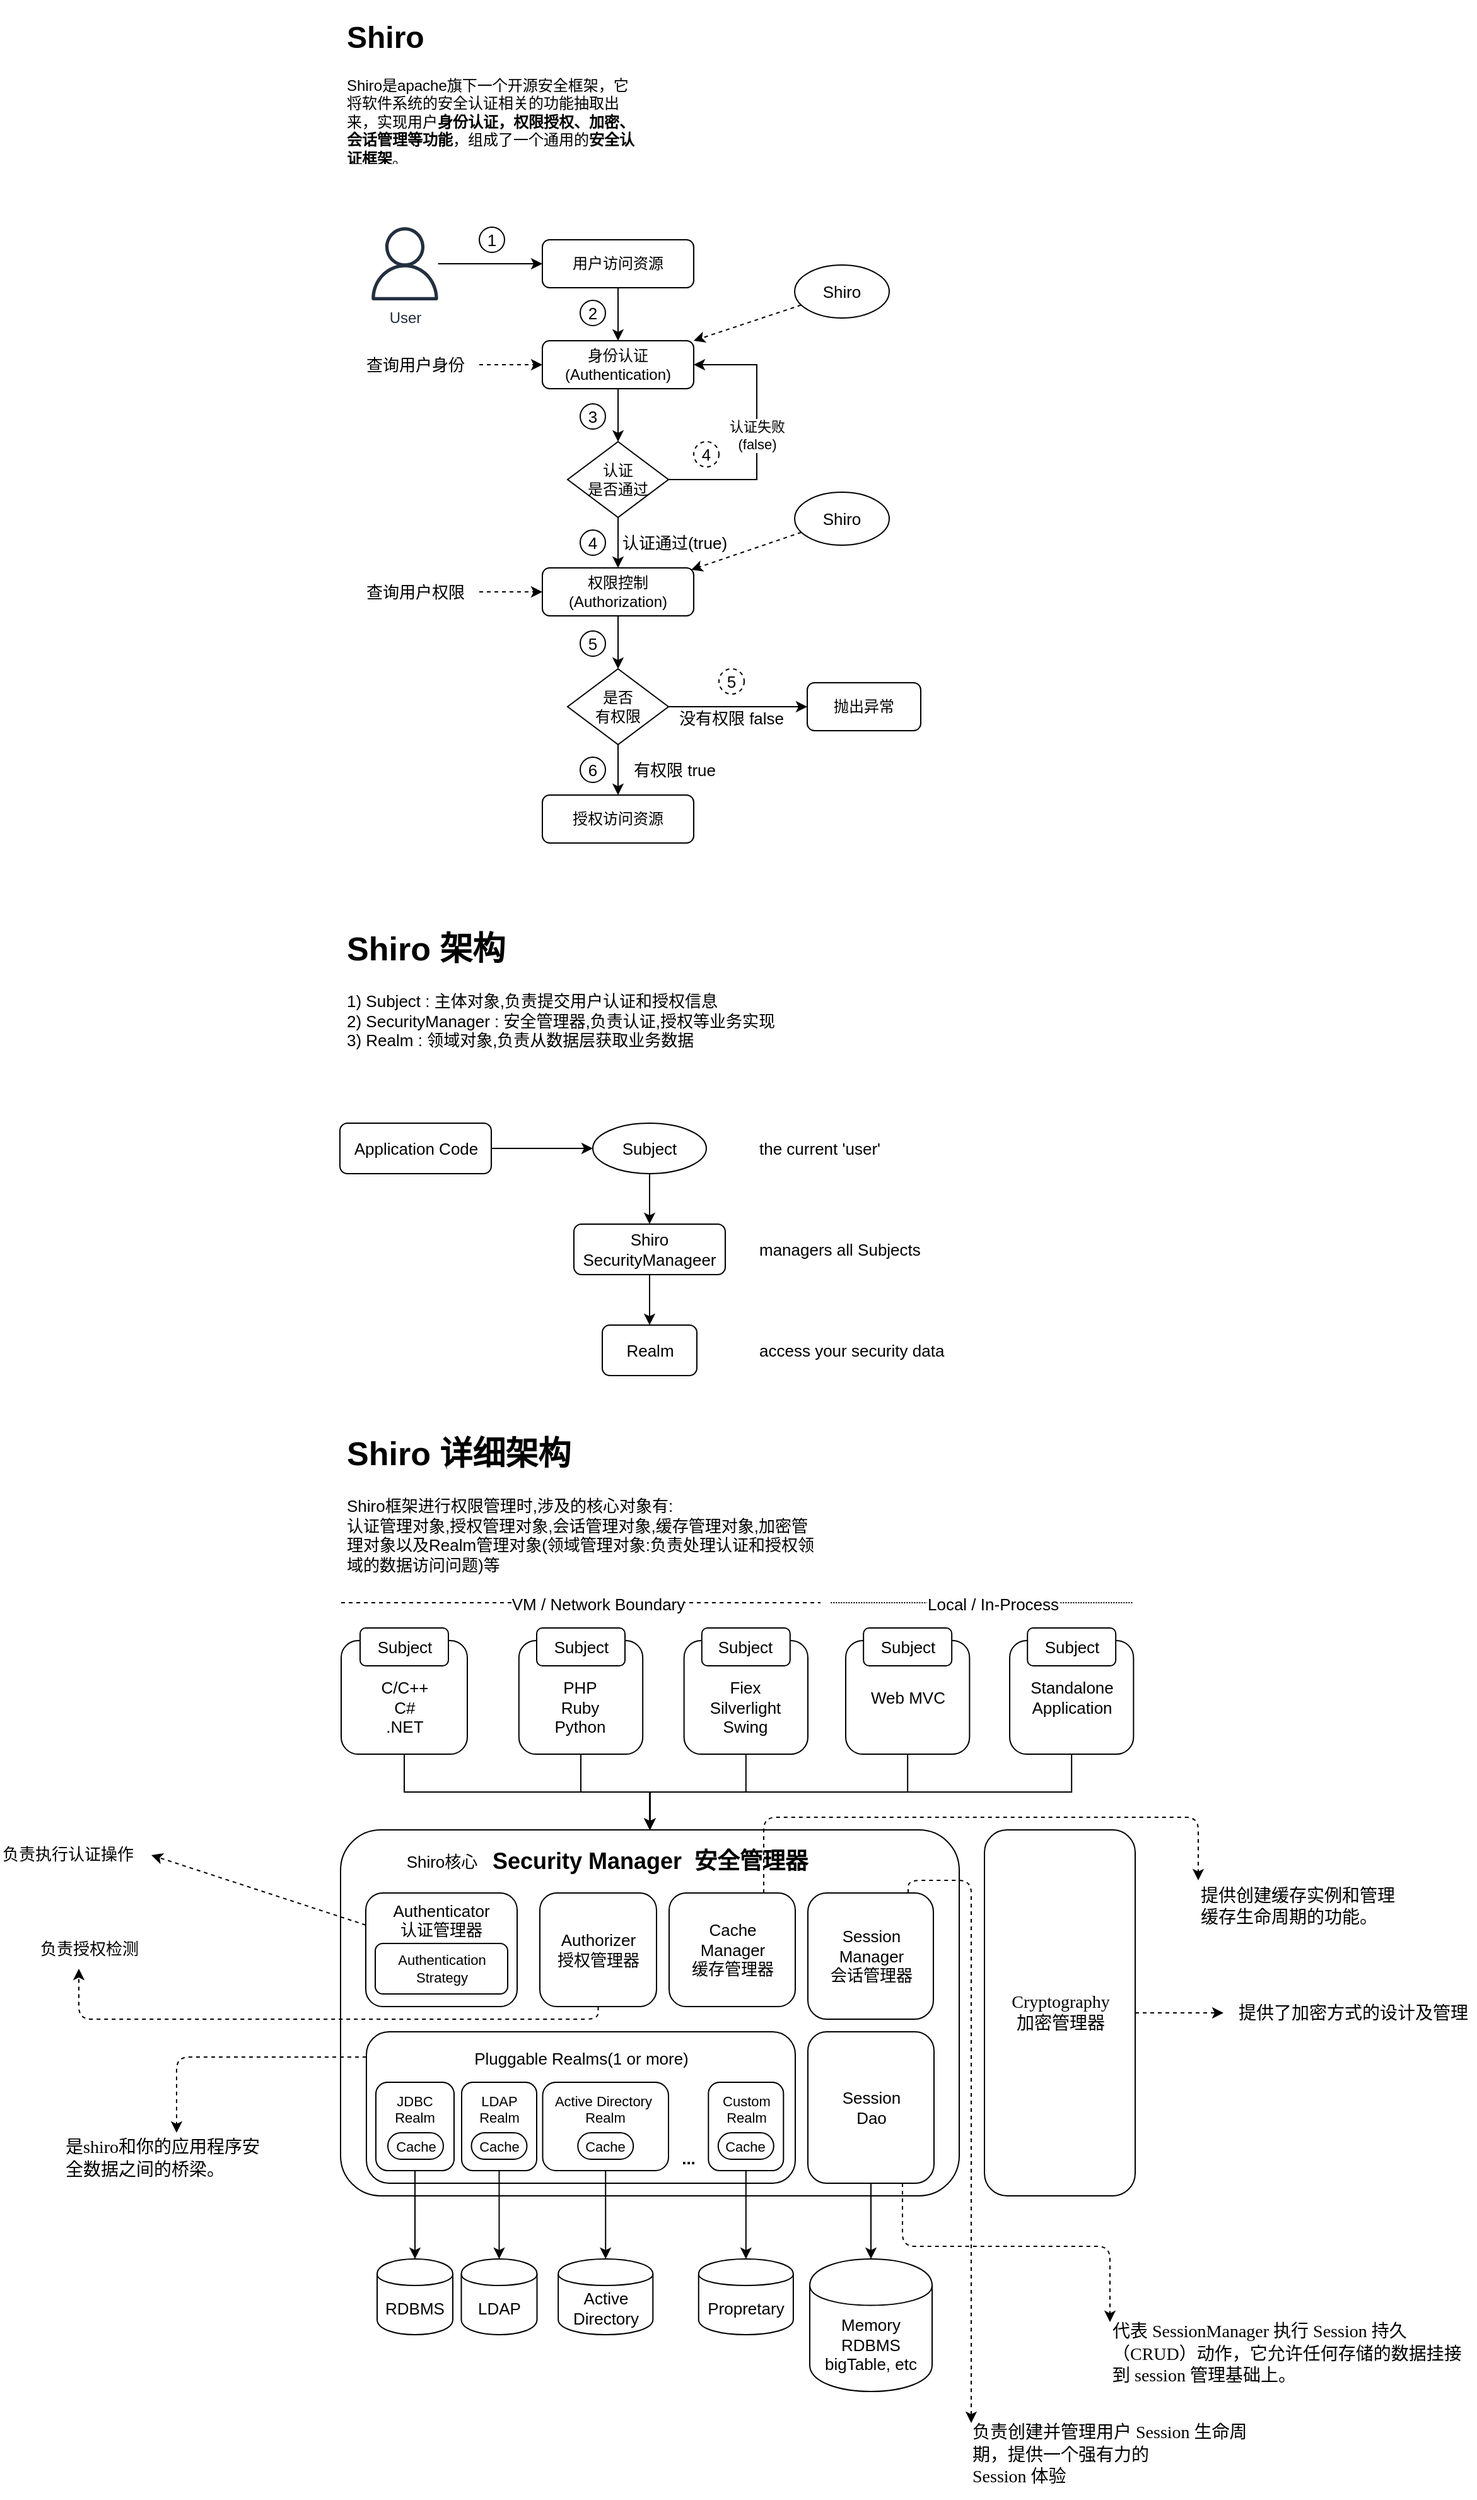 <mxfile version="12.4.2" type="github" pages="2"><diagram id="R-gvXhIzzxmiMCIEwjTG" name="第 1 页"><mxGraphModel dx="749" dy="821" grid="1" gridSize="10" guides="1" tooltips="1" connect="1" arrows="0" fold="1" page="1" pageScale="1" pageWidth="1200" pageHeight="1920" math="0" shadow="0"><root><mxCell id="0"/><mxCell id="1" parent="0"/><mxCell id="Go3L0uaKcVRhZt-Baprf-2" value="&lt;h1&gt;Shiro&lt;/h1&gt;&lt;p class=&quot;MsoNormal&quot;&gt;&lt;span lang=&quot;EN-US&quot;&gt;Shiro&lt;/span&gt;是&lt;span lang=&quot;EN-US&quot;&gt;apache&lt;/span&gt;旗下一个开源安全框架，它将软件系统的安全认证相关的功能抽取出来，实现用户&lt;b&gt;身份认证，权限授权、加密、会话管理等功能&lt;/b&gt;，组成了一个通用的&lt;b&gt;安全认证框架&lt;/b&gt;。&lt;span lang=&quot;EN-US&quot;&gt;&lt;/span&gt;&lt;/p&gt;" style="text;html=1;strokeColor=none;fillColor=none;spacing=5;spacingTop=-20;whiteSpace=wrap;overflow=hidden;rounded=0;" vertex="1" parent="1"><mxGeometry x="480" y="280" width="240" height="120" as="geometry"/></mxCell><mxCell id="Go3L0uaKcVRhZt-Baprf-4" style="edgeStyle=orthogonalEdgeStyle;rounded=0;orthogonalLoop=1;jettySize=auto;html=1;" edge="1" parent="1" source="Go3L0uaKcVRhZt-Baprf-3"><mxGeometry relative="1" as="geometry"><mxPoint x="640" y="479" as="targetPoint"/></mxGeometry></mxCell><mxCell id="Go3L0uaKcVRhZt-Baprf-3" value="User" style="outlineConnect=0;fontColor=#232F3E;gradientColor=none;fillColor=#232F3E;strokeColor=none;dashed=0;verticalLabelPosition=bottom;verticalAlign=top;align=center;html=1;fontSize=12;fontStyle=0;aspect=fixed;pointerEvents=1;shape=mxgraph.aws4.user;" vertex="1" parent="1"><mxGeometry x="502" y="450" width="58" height="58" as="geometry"/></mxCell><mxCell id="Go3L0uaKcVRhZt-Baprf-7" value="" style="edgeStyle=orthogonalEdgeStyle;rounded=0;orthogonalLoop=1;jettySize=auto;html=1;" edge="1" parent="1" source="Go3L0uaKcVRhZt-Baprf-5" target="Go3L0uaKcVRhZt-Baprf-6"><mxGeometry relative="1" as="geometry"/></mxCell><mxCell id="Go3L0uaKcVRhZt-Baprf-5" value="用户访问资源" style="rounded=1;whiteSpace=wrap;html=1;" vertex="1" parent="1"><mxGeometry x="640" y="460" width="120" height="38" as="geometry"/></mxCell><mxCell id="Go3L0uaKcVRhZt-Baprf-9" value="" style="edgeStyle=orthogonalEdgeStyle;rounded=0;orthogonalLoop=1;jettySize=auto;html=1;" edge="1" parent="1" source="Go3L0uaKcVRhZt-Baprf-6"><mxGeometry relative="1" as="geometry"><mxPoint x="700" y="620" as="targetPoint"/></mxGeometry></mxCell><mxCell id="Go3L0uaKcVRhZt-Baprf-6" value="身份认证&lt;br&gt;(Authentication)" style="rounded=1;whiteSpace=wrap;html=1;" vertex="1" parent="1"><mxGeometry x="640" y="540" width="120" height="38" as="geometry"/></mxCell><mxCell id="Go3L0uaKcVRhZt-Baprf-11" value="认证失败&lt;br&gt;(false)" style="edgeStyle=orthogonalEdgeStyle;rounded=0;orthogonalLoop=1;jettySize=auto;html=1;entryX=1;entryY=0.5;entryDx=0;entryDy=0;exitX=1;exitY=0.5;exitDx=0;exitDy=0;" edge="1" parent="1" source="Go3L0uaKcVRhZt-Baprf-10" target="Go3L0uaKcVRhZt-Baprf-6"><mxGeometry relative="1" as="geometry"><Array as="points"><mxPoint x="810" y="650"/><mxPoint x="810" y="559"/></Array></mxGeometry></mxCell><mxCell id="Go3L0uaKcVRhZt-Baprf-13" value="" style="edgeStyle=orthogonalEdgeStyle;rounded=0;orthogonalLoop=1;jettySize=auto;html=1;entryX=0.5;entryY=0;entryDx=0;entryDy=0;" edge="1" parent="1" source="Go3L0uaKcVRhZt-Baprf-10" target="Go3L0uaKcVRhZt-Baprf-14"><mxGeometry relative="1" as="geometry"><mxPoint x="700" y="760" as="targetPoint"/></mxGeometry></mxCell><mxCell id="Go3L0uaKcVRhZt-Baprf-10" value="认证&lt;br&gt;是否通过" style="rhombus;whiteSpace=wrap;html=1;" vertex="1" parent="1"><mxGeometry x="660" y="620" width="80" height="60" as="geometry"/></mxCell><mxCell id="Go3L0uaKcVRhZt-Baprf-17" style="edgeStyle=orthogonalEdgeStyle;rounded=0;orthogonalLoop=1;jettySize=auto;html=1;entryX=0.5;entryY=0;entryDx=0;entryDy=0;" edge="1" parent="1" source="Go3L0uaKcVRhZt-Baprf-14" target="Go3L0uaKcVRhZt-Baprf-16"><mxGeometry relative="1" as="geometry"/></mxCell><mxCell id="Go3L0uaKcVRhZt-Baprf-14" value="权限控制&lt;br&gt;(Authorization)" style="rounded=1;whiteSpace=wrap;html=1;" vertex="1" parent="1"><mxGeometry x="640" y="720" width="120" height="38" as="geometry"/></mxCell><mxCell id="Go3L0uaKcVRhZt-Baprf-19" value="" style="edgeStyle=orthogonalEdgeStyle;rounded=0;orthogonalLoop=1;jettySize=auto;html=1;entryX=0;entryY=0.5;entryDx=0;entryDy=0;" edge="1" parent="1" source="Go3L0uaKcVRhZt-Baprf-16" target="Go3L0uaKcVRhZt-Baprf-20"><mxGeometry relative="1" as="geometry"><mxPoint x="790" y="830" as="targetPoint"/></mxGeometry></mxCell><mxCell id="Go3L0uaKcVRhZt-Baprf-22" style="edgeStyle=orthogonalEdgeStyle;rounded=0;orthogonalLoop=1;jettySize=auto;html=1;" edge="1" parent="1" source="Go3L0uaKcVRhZt-Baprf-16" target="Go3L0uaKcVRhZt-Baprf-21"><mxGeometry relative="1" as="geometry"/></mxCell><mxCell id="Go3L0uaKcVRhZt-Baprf-16" value="是否&lt;br&gt;有权限" style="rhombus;whiteSpace=wrap;html=1;" vertex="1" parent="1"><mxGeometry x="660" y="800" width="80" height="60" as="geometry"/></mxCell><mxCell id="Go3L0uaKcVRhZt-Baprf-20" value="抛出异常" style="rounded=1;whiteSpace=wrap;html=1;" vertex="1" parent="1"><mxGeometry x="850" y="811" width="90" height="38" as="geometry"/></mxCell><mxCell id="Go3L0uaKcVRhZt-Baprf-21" value="授权访问资源" style="rounded=1;whiteSpace=wrap;html=1;" vertex="1" parent="1"><mxGeometry x="640" y="900" width="120" height="38" as="geometry"/></mxCell><mxCell id="Go3L0uaKcVRhZt-Baprf-24" value="&lt;font style=&quot;font-size: 13px;&quot;&gt;1&lt;/font&gt;" style="ellipse;whiteSpace=wrap;html=1;aspect=fixed;fontSize=13;align=center;fontFamily=Helvetica;" vertex="1" parent="1"><mxGeometry x="590" y="450" width="20" height="20" as="geometry"/></mxCell><mxCell id="Go3L0uaKcVRhZt-Baprf-25" value="&lt;font style=&quot;font-size: 13px&quot;&gt;2&lt;/font&gt;" style="ellipse;whiteSpace=wrap;html=1;aspect=fixed;fontSize=13;align=center;fontFamily=Helvetica;" vertex="1" parent="1"><mxGeometry x="670" y="508" width="20" height="20" as="geometry"/></mxCell><mxCell id="Go3L0uaKcVRhZt-Baprf-26" value="&lt;font style=&quot;font-size: 13px&quot;&gt;3&lt;/font&gt;" style="ellipse;whiteSpace=wrap;html=1;aspect=fixed;fontSize=13;align=center;fontFamily=Helvetica;" vertex="1" parent="1"><mxGeometry x="670" y="590" width="20" height="20" as="geometry"/></mxCell><mxCell id="Go3L0uaKcVRhZt-Baprf-28" value="&lt;font style=&quot;font-size: 13px&quot;&gt;4&lt;/font&gt;" style="ellipse;whiteSpace=wrap;html=1;aspect=fixed;fontSize=13;align=center;fontFamily=Helvetica;" vertex="1" parent="1"><mxGeometry x="670" y="690" width="20" height="20" as="geometry"/></mxCell><mxCell id="Go3L0uaKcVRhZt-Baprf-29" value="&lt;font style=&quot;font-size: 13px&quot;&gt;4&lt;/font&gt;" style="ellipse;whiteSpace=wrap;html=1;aspect=fixed;fontSize=13;align=center;fontFamily=Helvetica;dashed=1;" vertex="1" parent="1"><mxGeometry x="760" y="620" width="20" height="20" as="geometry"/></mxCell><mxCell id="Go3L0uaKcVRhZt-Baprf-30" value="&lt;font style=&quot;font-size: 13px&quot;&gt;5&lt;/font&gt;" style="ellipse;whiteSpace=wrap;html=1;aspect=fixed;fontSize=13;align=center;fontFamily=Helvetica;" vertex="1" parent="1"><mxGeometry x="670" y="770" width="20" height="20" as="geometry"/></mxCell><mxCell id="Go3L0uaKcVRhZt-Baprf-31" value="&lt;font style=&quot;font-size: 13px&quot;&gt;5&lt;/font&gt;" style="ellipse;whiteSpace=wrap;html=1;aspect=fixed;fontSize=13;align=center;fontFamily=Helvetica;dashed=1;" vertex="1" parent="1"><mxGeometry x="780" y="800" width="20" height="20" as="geometry"/></mxCell><mxCell id="Go3L0uaKcVRhZt-Baprf-32" value="&lt;font style=&quot;font-size: 13px&quot;&gt;6&lt;/font&gt;" style="ellipse;whiteSpace=wrap;html=1;aspect=fixed;fontSize=13;align=center;fontFamily=Helvetica;" vertex="1" parent="1"><mxGeometry x="670" y="870" width="20" height="20" as="geometry"/></mxCell><mxCell id="Go3L0uaKcVRhZt-Baprf-33" value="有权限 true" style="text;html=1;strokeColor=none;fillColor=none;align=center;verticalAlign=middle;whiteSpace=wrap;rounded=0;dashed=1;fontFamily=Helvetica;fontSize=13;" vertex="1" parent="1"><mxGeometry x="710" y="870" width="70" height="20" as="geometry"/></mxCell><mxCell id="Go3L0uaKcVRhZt-Baprf-34" value="没有权限 false" style="text;html=1;strokeColor=none;fillColor=none;align=center;verticalAlign=middle;whiteSpace=wrap;rounded=0;dashed=1;fontFamily=Helvetica;fontSize=13;" vertex="1" parent="1"><mxGeometry x="740" y="829" width="100" height="20" as="geometry"/></mxCell><mxCell id="Go3L0uaKcVRhZt-Baprf-35" value="认证通过(true)" style="text;html=1;strokeColor=none;fillColor=none;align=center;verticalAlign=middle;whiteSpace=wrap;rounded=0;dashed=1;fontFamily=Helvetica;fontSize=13;" vertex="1" parent="1"><mxGeometry x="690" y="690" width="110" height="20" as="geometry"/></mxCell><mxCell id="Go3L0uaKcVRhZt-Baprf-40" style="rounded=0;orthogonalLoop=1;jettySize=auto;html=1;entryX=1;entryY=0;entryDx=0;entryDy=0;fontFamily=Helvetica;fontSize=13;dashed=1;" edge="1" parent="1" source="Go3L0uaKcVRhZt-Baprf-37" target="Go3L0uaKcVRhZt-Baprf-6"><mxGeometry relative="1" as="geometry"/></mxCell><mxCell id="Go3L0uaKcVRhZt-Baprf-37" value="Shiro" style="ellipse;whiteSpace=wrap;html=1;fontFamily=Helvetica;fontSize=13;align=center;" vertex="1" parent="1"><mxGeometry x="840" y="480" width="75" height="42" as="geometry"/></mxCell><mxCell id="Go3L0uaKcVRhZt-Baprf-41" style="rounded=0;orthogonalLoop=1;jettySize=auto;html=1;fontFamily=Helvetica;fontSize=13;dashed=1;entryX=0.984;entryY=0.039;entryDx=0;entryDy=0;entryPerimeter=0;" edge="1" parent="1" source="Go3L0uaKcVRhZt-Baprf-42" target="Go3L0uaKcVRhZt-Baprf-14"><mxGeometry relative="1" as="geometry"><mxPoint x="760" y="720" as="targetPoint"/></mxGeometry></mxCell><mxCell id="Go3L0uaKcVRhZt-Baprf-42" value="Shiro" style="ellipse;whiteSpace=wrap;html=1;fontFamily=Helvetica;fontSize=13;align=center;" vertex="1" parent="1"><mxGeometry x="840" y="660" width="75" height="42" as="geometry"/></mxCell><mxCell id="Go3L0uaKcVRhZt-Baprf-45" style="edgeStyle=none;rounded=0;orthogonalLoop=1;jettySize=auto;html=1;entryX=0;entryY=0.5;entryDx=0;entryDy=0;dashed=1;fontFamily=Helvetica;fontSize=13;" edge="1" parent="1" source="Go3L0uaKcVRhZt-Baprf-43" target="Go3L0uaKcVRhZt-Baprf-6"><mxGeometry relative="1" as="geometry"/></mxCell><mxCell id="Go3L0uaKcVRhZt-Baprf-43" value="查询用户身份" style="text;html=1;strokeColor=none;fillColor=none;align=center;verticalAlign=middle;whiteSpace=wrap;rounded=0;fontFamily=Helvetica;fontSize=13;" vertex="1" parent="1"><mxGeometry x="489" y="549" width="101" height="20" as="geometry"/></mxCell><mxCell id="Go3L0uaKcVRhZt-Baprf-46" style="edgeStyle=none;rounded=0;orthogonalLoop=1;jettySize=auto;html=1;entryX=0;entryY=0.5;entryDx=0;entryDy=0;dashed=1;fontFamily=Helvetica;fontSize=13;" edge="1" parent="1" source="Go3L0uaKcVRhZt-Baprf-44" target="Go3L0uaKcVRhZt-Baprf-14"><mxGeometry relative="1" as="geometry"/></mxCell><mxCell id="Go3L0uaKcVRhZt-Baprf-44" value="查询用户权限" style="text;html=1;strokeColor=none;fillColor=none;align=center;verticalAlign=middle;whiteSpace=wrap;rounded=0;fontFamily=Helvetica;fontSize=13;" vertex="1" parent="1"><mxGeometry x="489" y="729" width="101" height="20" as="geometry"/></mxCell><mxCell id="Go3L0uaKcVRhZt-Baprf-47" value="&lt;h1&gt;Shiro 架构&lt;/h1&gt;&lt;p&gt;1) Subject : 主体对象,负责提交用户认证和授权信息&lt;br&gt;2) SecurityManager : 安全管理器,负责认证,授权等业务实现&lt;br&gt;3) Realm : 领域对象,负责从数据层获取业务数据&lt;/p&gt;" style="text;html=1;strokeColor=none;fillColor=none;spacing=5;spacingTop=-20;whiteSpace=wrap;overflow=hidden;rounded=0;fontFamily=Helvetica;fontSize=13;align=left;" vertex="1" parent="1"><mxGeometry x="480" y="1000" width="380" height="120" as="geometry"/></mxCell><mxCell id="Go3L0uaKcVRhZt-Baprf-50" style="edgeStyle=none;rounded=0;orthogonalLoop=1;jettySize=auto;html=1;entryX=0;entryY=0.5;entryDx=0;entryDy=0;fontFamily=Helvetica;fontSize=13;" edge="1" parent="1" source="Go3L0uaKcVRhZt-Baprf-48" target="Go3L0uaKcVRhZt-Baprf-49"><mxGeometry relative="1" as="geometry"/></mxCell><mxCell id="Go3L0uaKcVRhZt-Baprf-48" value="Application Code" style="rounded=1;whiteSpace=wrap;html=1;fontFamily=Helvetica;fontSize=13;align=center;" vertex="1" parent="1"><mxGeometry x="479.5" y="1160" width="120" height="40" as="geometry"/></mxCell><mxCell id="Go3L0uaKcVRhZt-Baprf-52" value="" style="edgeStyle=none;rounded=0;orthogonalLoop=1;jettySize=auto;html=1;fontFamily=Helvetica;fontSize=13;" edge="1" parent="1" source="Go3L0uaKcVRhZt-Baprf-49"><mxGeometry relative="1" as="geometry"><mxPoint x="725" y="1240" as="targetPoint"/></mxGeometry></mxCell><mxCell id="Go3L0uaKcVRhZt-Baprf-49" value="Subject" style="ellipse;whiteSpace=wrap;html=1;fontFamily=Helvetica;fontSize=13;align=center;" vertex="1" parent="1"><mxGeometry x="680" y="1160" width="90" height="40" as="geometry"/></mxCell><mxCell id="Go3L0uaKcVRhZt-Baprf-55" value="" style="edgeStyle=none;rounded=0;orthogonalLoop=1;jettySize=auto;html=1;fontFamily=Helvetica;fontSize=13;" edge="1" parent="1" source="Go3L0uaKcVRhZt-Baprf-53" target="Go3L0uaKcVRhZt-Baprf-54"><mxGeometry relative="1" as="geometry"/></mxCell><mxCell id="Go3L0uaKcVRhZt-Baprf-53" value="Shiro&lt;br&gt;SecurityManageer" style="rounded=1;whiteSpace=wrap;html=1;fontFamily=Helvetica;fontSize=13;align=center;" vertex="1" parent="1"><mxGeometry x="665" y="1240" width="120" height="40" as="geometry"/></mxCell><mxCell id="Go3L0uaKcVRhZt-Baprf-54" value="Realm" style="rounded=1;whiteSpace=wrap;html=1;fontFamily=Helvetica;fontSize=13;align=center;" vertex="1" parent="1"><mxGeometry x="687.5" y="1320" width="75" height="40" as="geometry"/></mxCell><mxCell id="Go3L0uaKcVRhZt-Baprf-56" value="the current 'user'" style="text;html=1;strokeColor=none;fillColor=none;align=left;verticalAlign=middle;whiteSpace=wrap;rounded=0;fontFamily=Helvetica;fontSize=13;" vertex="1" parent="1"><mxGeometry x="810" y="1170" width="160" height="20" as="geometry"/></mxCell><mxCell id="Go3L0uaKcVRhZt-Baprf-57" value="managers all Subjects" style="text;html=1;strokeColor=none;fillColor=none;align=left;verticalAlign=middle;whiteSpace=wrap;rounded=0;fontFamily=Helvetica;fontSize=13;" vertex="1" parent="1"><mxGeometry x="810" y="1250" width="160" height="20" as="geometry"/></mxCell><mxCell id="Go3L0uaKcVRhZt-Baprf-58" value="access your security data" style="text;html=1;strokeColor=none;fillColor=none;align=left;verticalAlign=middle;whiteSpace=wrap;rounded=0;fontFamily=Helvetica;fontSize=13;" vertex="1" parent="1"><mxGeometry x="810" y="1330" width="160" height="20" as="geometry"/></mxCell><mxCell id="Go3L0uaKcVRhZt-Baprf-59" value="&lt;h1&gt;Shiro 详细架构&lt;/h1&gt;&lt;p&gt;Shiro框架进行权限管理时,涉及的核心对象有:&lt;br&gt;认证管理对象,授权管理对象,会话管理对象,缓存管理对象,加密管理对象以及Realm管理对象(领域管理对象:负责处理认证和授权领域的数据访问问题)等&lt;/p&gt;" style="text;html=1;strokeColor=none;fillColor=none;spacing=5;spacingTop=-20;whiteSpace=wrap;overflow=hidden;rounded=0;fontFamily=Helvetica;fontSize=13;align=left;" vertex="1" parent="1"><mxGeometry x="480" y="1400" width="380" height="120" as="geometry"/></mxCell><mxCell id="Go3L0uaKcVRhZt-Baprf-76" style="edgeStyle=elbowEdgeStyle;rounded=0;orthogonalLoop=1;jettySize=auto;html=1;entryX=0.5;entryY=0;entryDx=0;entryDy=0;fontFamily=Helvetica;fontSize=13;exitX=0.5;exitY=1;exitDx=0;exitDy=0;elbow=vertical;" edge="1" parent="1" source="Go3L0uaKcVRhZt-Baprf-60" target="Go3L0uaKcVRhZt-Baprf-75"><mxGeometry relative="1" as="geometry"/></mxCell><mxCell id="Go3L0uaKcVRhZt-Baprf-60" value="&lt;br&gt;C/C++&lt;br&gt;C#&lt;br&gt;.NET" style="rounded=1;whiteSpace=wrap;html=1;fontFamily=Helvetica;fontSize=13;align=center;" vertex="1" parent="1"><mxGeometry x="480.5" y="1570" width="100" height="90" as="geometry"/></mxCell><mxCell id="Go3L0uaKcVRhZt-Baprf-61" value="Subject" style="rounded=1;whiteSpace=wrap;html=1;fontFamily=Helvetica;fontSize=13;align=center;" vertex="1" parent="1"><mxGeometry x="495.5" y="1560" width="70" height="30" as="geometry"/></mxCell><mxCell id="Go3L0uaKcVRhZt-Baprf-77" style="edgeStyle=elbowEdgeStyle;rounded=0;orthogonalLoop=1;jettySize=auto;html=1;entryX=0.5;entryY=0;entryDx=0;entryDy=0;fontFamily=Helvetica;fontSize=13;exitX=0.5;exitY=1;exitDx=0;exitDy=0;elbow=vertical;" edge="1" parent="1" source="Go3L0uaKcVRhZt-Baprf-62" target="Go3L0uaKcVRhZt-Baprf-75"><mxGeometry relative="1" as="geometry"/></mxCell><mxCell id="Go3L0uaKcVRhZt-Baprf-62" value="&lt;br&gt;PHP&lt;br&gt;Ruby&lt;br&gt;Python" style="rounded=1;whiteSpace=wrap;html=1;fontFamily=Helvetica;fontSize=13;align=center;" vertex="1" parent="1"><mxGeometry x="621.41" y="1570" width="98.18" height="90" as="geometry"/></mxCell><mxCell id="Go3L0uaKcVRhZt-Baprf-63" value="Subject" style="rounded=1;whiteSpace=wrap;html=1;fontFamily=Helvetica;fontSize=13;align=center;" vertex="1" parent="1"><mxGeometry x="635.5" y="1560" width="70" height="30" as="geometry"/></mxCell><mxCell id="Go3L0uaKcVRhZt-Baprf-78" style="edgeStyle=elbowEdgeStyle;rounded=0;orthogonalLoop=1;jettySize=auto;html=1;entryX=0.5;entryY=0;entryDx=0;entryDy=0;fontFamily=Helvetica;fontSize=13;exitX=0.5;exitY=1;exitDx=0;exitDy=0;elbow=vertical;" edge="1" parent="1" source="Go3L0uaKcVRhZt-Baprf-64" target="Go3L0uaKcVRhZt-Baprf-75"><mxGeometry relative="1" as="geometry"/></mxCell><mxCell id="Go3L0uaKcVRhZt-Baprf-64" value="&lt;br&gt;Fiex&lt;br&gt;Silverlight&lt;br&gt;Swing" style="rounded=1;whiteSpace=wrap;html=1;fontFamily=Helvetica;fontSize=13;align=center;" vertex="1" parent="1"><mxGeometry x="752.32" y="1570" width="98.18" height="90" as="geometry"/></mxCell><mxCell id="Go3L0uaKcVRhZt-Baprf-65" value="Subject" style="rounded=1;whiteSpace=wrap;html=1;fontFamily=Helvetica;fontSize=13;align=center;" vertex="1" parent="1"><mxGeometry x="766.41" y="1560" width="70" height="30" as="geometry"/></mxCell><mxCell id="Go3L0uaKcVRhZt-Baprf-79" style="edgeStyle=elbowEdgeStyle;rounded=0;orthogonalLoop=1;jettySize=auto;html=1;entryX=0.5;entryY=0;entryDx=0;entryDy=0;fontFamily=Helvetica;fontSize=13;exitX=0.5;exitY=1;exitDx=0;exitDy=0;elbow=vertical;" edge="1" parent="1" source="Go3L0uaKcVRhZt-Baprf-67" target="Go3L0uaKcVRhZt-Baprf-75"><mxGeometry relative="1" as="geometry"/></mxCell><mxCell id="Go3L0uaKcVRhZt-Baprf-67" value="Web MVC" style="rounded=1;whiteSpace=wrap;html=1;fontFamily=Helvetica;fontSize=13;align=center;" vertex="1" parent="1"><mxGeometry x="880.5" y="1570" width="98.18" height="90" as="geometry"/></mxCell><mxCell id="Go3L0uaKcVRhZt-Baprf-68" value="Subject" style="rounded=1;whiteSpace=wrap;html=1;fontFamily=Helvetica;fontSize=13;align=center;" vertex="1" parent="1"><mxGeometry x="894.59" y="1560" width="70" height="30" as="geometry"/></mxCell><mxCell id="Go3L0uaKcVRhZt-Baprf-80" style="edgeStyle=elbowEdgeStyle;rounded=0;orthogonalLoop=1;jettySize=auto;html=1;entryX=0.5;entryY=0;entryDx=0;entryDy=0;fontFamily=Helvetica;fontSize=13;exitX=0.5;exitY=1;exitDx=0;exitDy=0;elbow=vertical;" edge="1" parent="1" source="Go3L0uaKcVRhZt-Baprf-69" target="Go3L0uaKcVRhZt-Baprf-75"><mxGeometry relative="1" as="geometry"/></mxCell><mxCell id="Go3L0uaKcVRhZt-Baprf-69" value="Standalone&lt;br&gt;Application" style="rounded=1;whiteSpace=wrap;html=1;fontFamily=Helvetica;fontSize=13;align=center;" vertex="1" parent="1"><mxGeometry x="1010.5" y="1570" width="98.18" height="90" as="geometry"/></mxCell><mxCell id="Go3L0uaKcVRhZt-Baprf-70" value="Subject" style="rounded=1;whiteSpace=wrap;html=1;fontFamily=Helvetica;fontSize=13;align=center;" vertex="1" parent="1"><mxGeometry x="1024.59" y="1560" width="70" height="30" as="geometry"/></mxCell><mxCell id="Go3L0uaKcVRhZt-Baprf-71" value="" style="endArrow=none;dashed=1;html=1;fontFamily=Helvetica;fontSize=13;" edge="1" parent="1"><mxGeometry width="50" height="50" relative="1" as="geometry"><mxPoint x="480.5" y="1540" as="sourcePoint"/><mxPoint x="860.5" y="1540" as="targetPoint"/></mxGeometry></mxCell><mxCell id="Go3L0uaKcVRhZt-Baprf-72" value="VM / Network Boundary" style="text;html=1;align=center;verticalAlign=middle;resizable=0;points=[];;labelBackgroundColor=#ffffff;fontSize=13;fontFamily=Helvetica;" vertex="1" connectable="0" parent="Go3L0uaKcVRhZt-Baprf-71"><mxGeometry x="0.07" y="-1" relative="1" as="geometry"><mxPoint as="offset"/></mxGeometry></mxCell><mxCell id="Go3L0uaKcVRhZt-Baprf-73" value="" style="endArrow=none;dashed=1;html=1;fontFamily=Helvetica;fontSize=13;dashPattern=1 1;" edge="1" parent="1"><mxGeometry width="50" height="50" relative="1" as="geometry"><mxPoint x="868.68" y="1540" as="sourcePoint"/><mxPoint x="1108.68" y="1540" as="targetPoint"/></mxGeometry></mxCell><mxCell id="Go3L0uaKcVRhZt-Baprf-74" value="Local / In-Process" style="text;html=1;align=center;verticalAlign=middle;resizable=0;points=[];;labelBackgroundColor=#ffffff;fontSize=13;fontFamily=Helvetica;" vertex="1" connectable="0" parent="Go3L0uaKcVRhZt-Baprf-73"><mxGeometry x="0.07" y="-1" relative="1" as="geometry"><mxPoint as="offset"/></mxGeometry></mxCell><mxCell id="Go3L0uaKcVRhZt-Baprf-75" value="" style="rounded=1;whiteSpace=wrap;html=1;fontFamily=Helvetica;fontSize=13;align=center;arcSize=11;" vertex="1" parent="1"><mxGeometry x="480" y="1720" width="490.5" height="290" as="geometry"/></mxCell><mxCell id="Go3L0uaKcVRhZt-Baprf-81" value="Security Manager&amp;nbsp; 安全管理器" style="text;html=1;strokeColor=none;fillColor=none;align=center;verticalAlign=middle;whiteSpace=wrap;rounded=0;fontFamily=Helvetica;fontSize=18;fontStyle=1" vertex="1" parent="1"><mxGeometry x="566.63" y="1730" width="317.25" height="30" as="geometry"/></mxCell><mxCell id="Go3L0uaKcVRhZt-Baprf-82" value="Authenticator&lt;br&gt;&lt;font style=&quot;font-size: 13px&quot;&gt;认证管理器&lt;br&gt;&lt;br&gt;&lt;br&gt;&lt;br&gt;&lt;/font&gt;" style="rounded=1;whiteSpace=wrap;html=1;fontFamily=Helvetica;fontSize=13;align=center;" vertex="1" parent="1"><mxGeometry x="500" y="1770" width="120" height="90" as="geometry"/></mxCell><mxCell id="Go3L0uaKcVRhZt-Baprf-84" value="Authentication&lt;br style=&quot;font-size: 11px;&quot;&gt;Strategy" style="rounded=1;whiteSpace=wrap;html=1;fontFamily=Helvetica;fontSize=11;align=center;" vertex="1" parent="1"><mxGeometry x="507.5" y="1810" width="105" height="40" as="geometry"/></mxCell><mxCell id="b2fEfIS0PoUos3ZmfClW-1" value="Authorizer&lt;br&gt;授权管理器" style="rounded=1;whiteSpace=wrap;html=1;fontFamily=Helvetica;fontSize=13;align=center;" vertex="1" parent="1"><mxGeometry x="638" y="1770" width="92.5" height="90" as="geometry"/></mxCell><mxCell id="b2fEfIS0PoUos3ZmfClW-2" value="Session&lt;br&gt;Manager&lt;br&gt;会话管理器" style="rounded=1;whiteSpace=wrap;html=1;fontFamily=Helvetica;fontSize=13;align=center;" vertex="1" parent="1"><mxGeometry x="850.5" y="1770" width="99.5" height="100" as="geometry"/></mxCell><mxCell id="b2fEfIS0PoUos3ZmfClW-3" value="Session&lt;br&gt;Dao" style="rounded=1;whiteSpace=wrap;html=1;fontFamily=Helvetica;fontSize=13;align=center;" vertex="1" parent="1"><mxGeometry x="850.5" y="1880" width="100" height="120" as="geometry"/></mxCell><mxCell id="b2fEfIS0PoUos3ZmfClW-5" value="&lt;span lang=&quot;EN-US&quot; style=&quot;font-size: 10.5pt ; font-family: &amp;#34;consolas&amp;#34;&quot;&gt;Cryptography&lt;br&gt;加密管理器&lt;br&gt;&lt;/span&gt;" style="rounded=1;whiteSpace=wrap;html=1;fontFamily=Helvetica;fontSize=13;align=center;" vertex="1" parent="1"><mxGeometry x="990.5" y="1720" width="119.5" height="290" as="geometry"/></mxCell><mxCell id="b2fEfIS0PoUos3ZmfClW-6" value="Pluggable Realms(1 or more)&lt;br style=&quot;font-size: 13px&quot;&gt;&lt;br style=&quot;font-size: 13px&quot;&gt;&lt;br style=&quot;font-size: 13px&quot;&gt;&lt;br style=&quot;font-size: 13px&quot;&gt;&lt;br&gt;&lt;br&gt;" style="rounded=1;whiteSpace=wrap;html=1;fontFamily=Helvetica;fontSize=13;align=center;" vertex="1" parent="1"><mxGeometry x="500.5" y="1880" width="340" height="120" as="geometry"/></mxCell><mxCell id="b2fEfIS0PoUos3ZmfClW-7" value="JDBC&lt;br&gt;Realm&lt;br&gt;&lt;br&gt;&lt;br&gt;" style="rounded=1;whiteSpace=wrap;html=1;fontFamily=Helvetica;fontSize=11;align=center;" vertex="1" parent="1"><mxGeometry x="508" y="1920" width="62" height="70" as="geometry"/></mxCell><mxCell id="b2fEfIS0PoUos3ZmfClW-8" value="Cache" style="rounded=1;whiteSpace=wrap;html=1;fontFamily=Helvetica;fontSize=11;align=center;arcSize=50;" vertex="1" parent="1"><mxGeometry x="517.5" y="1960" width="44" height="21" as="geometry"/></mxCell><mxCell id="b2fEfIS0PoUos3ZmfClW-9" value="LDAP&lt;br&gt;Realm&lt;br&gt;&lt;br&gt;&lt;br&gt;" style="rounded=1;whiteSpace=wrap;html=1;fontFamily=Helvetica;fontSize=11;align=center;" vertex="1" parent="1"><mxGeometry x="576" y="1920" width="59.5" height="70" as="geometry"/></mxCell><mxCell id="b2fEfIS0PoUos3ZmfClW-14" value="Cache" style="rounded=1;whiteSpace=wrap;html=1;fontFamily=Helvetica;fontSize=11;align=center;arcSize=50;" vertex="1" parent="1"><mxGeometry x="583.75" y="1960" width="44" height="21" as="geometry"/></mxCell><mxCell id="b2fEfIS0PoUos3ZmfClW-15" value="Active Directory&amp;nbsp;&lt;br&gt;Realm&lt;br&gt;&lt;br&gt;&lt;br&gt;" style="rounded=1;whiteSpace=wrap;html=1;fontFamily=Helvetica;fontSize=11;align=center;" vertex="1" parent="1"><mxGeometry x="640.25" y="1920" width="99.75" height="70" as="geometry"/></mxCell><mxCell id="b2fEfIS0PoUos3ZmfClW-16" value="Cache" style="rounded=1;whiteSpace=wrap;html=1;fontFamily=Helvetica;fontSize=11;align=center;arcSize=50;" vertex="1" parent="1"><mxGeometry x="668.12" y="1960" width="44" height="21" as="geometry"/></mxCell><mxCell id="b2fEfIS0PoUos3ZmfClW-17" value="Custom&lt;br&gt;Realm&lt;br&gt;&lt;br&gt;&lt;br&gt;" style="rounded=1;whiteSpace=wrap;html=1;fontFamily=Helvetica;fontSize=11;align=center;" vertex="1" parent="1"><mxGeometry x="771.66" y="1920" width="59.5" height="70" as="geometry"/></mxCell><mxCell id="b2fEfIS0PoUos3ZmfClW-18" value="Cache" style="rounded=1;whiteSpace=wrap;html=1;fontFamily=Helvetica;fontSize=11;align=center;arcSize=50;" vertex="1" parent="1"><mxGeometry x="779.41" y="1960" width="44" height="21" as="geometry"/></mxCell><mxCell id="b2fEfIS0PoUos3ZmfClW-20" value="&lt;font style=&quot;font-size: 13px&quot;&gt;&lt;b&gt;...&lt;/b&gt;&lt;/font&gt;" style="text;html=1;strokeColor=none;fillColor=none;align=center;verticalAlign=middle;whiteSpace=wrap;rounded=0;fontFamily=Helvetica;fontSize=11;" vertex="1" parent="1"><mxGeometry x="736.41" y="1970" width="40" height="20" as="geometry"/></mxCell><mxCell id="b2fEfIS0PoUos3ZmfClW-22" value="RDBMS" style="shape=cylinder;whiteSpace=wrap;html=1;boundedLbl=1;backgroundOutline=1;fontFamily=Helvetica;fontSize=13;align=center;" vertex="1" parent="1"><mxGeometry x="509" y="2060" width="60" height="60" as="geometry"/></mxCell><mxCell id="b2fEfIS0PoUos3ZmfClW-23" value="LDAP" style="shape=cylinder;whiteSpace=wrap;html=1;boundedLbl=1;backgroundOutline=1;fontFamily=Helvetica;fontSize=13;align=center;" vertex="1" parent="1"><mxGeometry x="575.75" y="2060" width="60" height="60" as="geometry"/></mxCell><mxCell id="b2fEfIS0PoUos3ZmfClW-24" value="Active&lt;br&gt;Directory" style="shape=cylinder;whiteSpace=wrap;html=1;boundedLbl=1;backgroundOutline=1;fontFamily=Helvetica;fontSize=13;align=center;" vertex="1" parent="1"><mxGeometry x="652.59" y="2060" width="75.06" height="60" as="geometry"/></mxCell><mxCell id="b2fEfIS0PoUos3ZmfClW-25" value="Propretary" style="shape=cylinder;whiteSpace=wrap;html=1;boundedLbl=1;backgroundOutline=1;fontFamily=Helvetica;fontSize=13;align=center;" vertex="1" parent="1"><mxGeometry x="763.88" y="2060" width="75.06" height="60" as="geometry"/></mxCell><mxCell id="b2fEfIS0PoUos3ZmfClW-26" value="Memory&lt;br&gt;RDBMS&lt;br&gt;bigTable, etc" style="shape=cylinder;whiteSpace=wrap;html=1;boundedLbl=1;backgroundOutline=1;fontFamily=Helvetica;fontSize=13;align=center;" vertex="1" parent="1"><mxGeometry x="851.99" y="2060" width="97.03" height="105" as="geometry"/></mxCell><mxCell id="b2fEfIS0PoUos3ZmfClW-27" value="" style="endArrow=classic;html=1;fontFamily=Helvetica;fontSize=13;exitX=0.5;exitY=1;exitDx=0;exitDy=0;entryX=0.5;entryY=0;entryDx=0;entryDy=0;" edge="1" parent="1" source="b2fEfIS0PoUos3ZmfClW-7" target="b2fEfIS0PoUos3ZmfClW-22"><mxGeometry width="50" height="50" relative="1" as="geometry"><mxPoint x="410" y="2040" as="sourcePoint"/><mxPoint x="460" y="1990" as="targetPoint"/></mxGeometry></mxCell><mxCell id="b2fEfIS0PoUos3ZmfClW-28" value="" style="endArrow=classic;html=1;fontFamily=Helvetica;fontSize=13;exitX=0.5;exitY=1;exitDx=0;exitDy=0;entryX=0.5;entryY=0;entryDx=0;entryDy=0;" edge="1" parent="1" source="b2fEfIS0PoUos3ZmfClW-9" target="b2fEfIS0PoUos3ZmfClW-23"><mxGeometry width="50" height="50" relative="1" as="geometry"><mxPoint x="549" y="1990" as="sourcePoint"/><mxPoint x="549" y="2040" as="targetPoint"/></mxGeometry></mxCell><mxCell id="b2fEfIS0PoUos3ZmfClW-29" value="" style="endArrow=classic;html=1;fontFamily=Helvetica;fontSize=13;exitX=0.5;exitY=1;exitDx=0;exitDy=0;" edge="1" parent="1" source="b2fEfIS0PoUos3ZmfClW-15" target="b2fEfIS0PoUos3ZmfClW-24"><mxGeometry width="50" height="50" relative="1" as="geometry"><mxPoint x="559" y="2000" as="sourcePoint"/><mxPoint x="559" y="2050" as="targetPoint"/></mxGeometry></mxCell><mxCell id="b2fEfIS0PoUos3ZmfClW-30" value="" style="endArrow=classic;html=1;fontFamily=Helvetica;fontSize=13;exitX=0.5;exitY=1;exitDx=0;exitDy=0;" edge="1" parent="1" source="b2fEfIS0PoUos3ZmfClW-17" target="b2fEfIS0PoUos3ZmfClW-25"><mxGeometry width="50" height="50" relative="1" as="geometry"><mxPoint x="700.125" y="1990" as="sourcePoint"/><mxPoint x="700.122" y="2040" as="targetPoint"/></mxGeometry></mxCell><mxCell id="b2fEfIS0PoUos3ZmfClW-31" value="" style="endArrow=classic;html=1;fontFamily=Helvetica;fontSize=13;exitX=0.5;exitY=1;exitDx=0;exitDy=0;" edge="1" parent="1" source="b2fEfIS0PoUos3ZmfClW-3" target="b2fEfIS0PoUos3ZmfClW-26"><mxGeometry width="50" height="50" relative="1" as="geometry"><mxPoint x="811.41" y="1990" as="sourcePoint"/><mxPoint x="811.41" y="2040" as="targetPoint"/></mxGeometry></mxCell><mxCell id="b2fEfIS0PoUos3ZmfClW-34" value="Shiro核心" style="text;html=1;strokeColor=none;fillColor=none;align=center;verticalAlign=middle;whiteSpace=wrap;rounded=0;fontFamily=Helvetica;fontSize=13;" vertex="1" parent="1"><mxGeometry x="527.5" y="1735" width="65" height="20" as="geometry"/></mxCell><mxCell id="b2fEfIS0PoUos3ZmfClW-37" value="" style="endArrow=classic;html=1;fontFamily=Helvetica;fontSize=13;dashed=1;" edge="1" parent="1" source="Go3L0uaKcVRhZt-Baprf-82"><mxGeometry width="50" height="50" relative="1" as="geometry"><mxPoint x="190" y="1790" as="sourcePoint"/><mxPoint x="330" y="1740" as="targetPoint"/></mxGeometry></mxCell><mxCell id="b2fEfIS0PoUos3ZmfClW-38" value="负责执行认证操作" style="text;html=1;fontSize=13;fontFamily=Helvetica;" vertex="1" parent="1"><mxGeometry x="210" y="1725" width="130" height="30" as="geometry"/></mxCell><mxCell id="b2fEfIS0PoUos3ZmfClW-39" value="" style="endArrow=classic;html=1;fontFamily=Helvetica;fontSize=13;dashed=1;exitX=0.5;exitY=1;exitDx=0;exitDy=0;edgeStyle=elbowEdgeStyle;elbow=vertical;entryX=0.25;entryY=1;entryDx=0;entryDy=0;" edge="1" parent="1" source="b2fEfIS0PoUos3ZmfClW-1" target="b2fEfIS0PoUos3ZmfClW-40"><mxGeometry width="50" height="50" relative="1" as="geometry"><mxPoint x="510" y="1805.435" as="sourcePoint"/><mxPoint x="330" y="1815" as="targetPoint"/><Array as="points"><mxPoint x="450" y="1870"/><mxPoint x="500" y="1880"/></Array></mxGeometry></mxCell><mxCell id="b2fEfIS0PoUos3ZmfClW-40" value="负责授权检测" style="text;html=1;fontSize=13;fontFamily=Helvetica;" vertex="1" parent="1"><mxGeometry x="240" y="1800" width="130" height="30" as="geometry"/></mxCell><mxCell id="b2fEfIS0PoUos3ZmfClW-42" value="" style="endArrow=classic;html=1;fontFamily=Helvetica;fontSize=13;dashed=1;edgeStyle=elbowEdgeStyle;elbow=vertical;" edge="1" parent="1" source="b2fEfIS0PoUos3ZmfClW-2"><mxGeometry width="50" height="50" relative="1" as="geometry"><mxPoint x="694.429" y="1870" as="sourcePoint"/><mxPoint x="980" y="2190" as="targetPoint"/><Array as="points"><mxPoint x="930" y="1760"/><mxPoint x="510" y="1890"/></Array></mxGeometry></mxCell><mxCell id="b2fEfIS0PoUos3ZmfClW-43" value="&lt;span style=&quot;font-size: 10.5pt&quot;&gt;负责创建并管理用户&lt;/span&gt;&lt;span lang=&quot;EN-US&quot; style=&quot;font-size: 10.5pt ; font-family: &amp;#34;consolas&amp;#34;&quot;&gt; Session &lt;/span&gt;&lt;span style=&quot;font-size: 10.5pt&quot;&gt;生命周期，提供一个强有力的&lt;/span&gt;&lt;span lang=&quot;EN-US&quot; style=&quot;font-size: 10.5pt ; font-family: &amp;#34;consolas&amp;#34;&quot;&gt;&lt;br&gt;Session &lt;/span&gt;&lt;span style=&quot;font-size: 10.5pt&quot;&gt;体验&lt;/span&gt;" style="text;html=1;strokeColor=none;fillColor=none;align=left;verticalAlign=middle;whiteSpace=wrap;rounded=0;fontFamily=Helvetica;fontSize=13;" vertex="1" parent="1"><mxGeometry x="978.68" y="2180" width="225" height="70" as="geometry"/></mxCell><mxCell id="b2fEfIS0PoUos3ZmfClW-44" value="Cache&lt;br&gt;Manager&lt;br&gt;缓存管理器" style="rounded=1;whiteSpace=wrap;html=1;fontFamily=Helvetica;fontSize=13;align=center;" vertex="1" parent="1"><mxGeometry x="740.5" y="1770" width="100" height="90" as="geometry"/></mxCell><mxCell id="b2fEfIS0PoUos3ZmfClW-45" value="" style="endArrow=classic;html=1;fontFamily=Helvetica;fontSize=13;dashed=1;edgeStyle=elbowEdgeStyle;elbow=vertical;exitX=0.75;exitY=1;exitDx=0;exitDy=0;" edge="1" parent="1" source="b2fEfIS0PoUos3ZmfClW-3"><mxGeometry width="50" height="50" relative="1" as="geometry"><mxPoint x="950" y="1940" as="sourcePoint"/><mxPoint x="1090" y="2110" as="targetPoint"/><Array as="points"><mxPoint x="1010" y="2050"/><mxPoint x="1010" y="2060"/><mxPoint x="520" y="1900"/></Array></mxGeometry></mxCell><mxCell id="b2fEfIS0PoUos3ZmfClW-47" value="&lt;span style=&quot;font-size: 10.5pt&quot;&gt;代表&lt;/span&gt;&lt;span lang=&quot;EN-US&quot; style=&quot;font-size: 10.5pt ; font-family: &amp;quot;consolas&amp;quot;&quot;&gt; SessionManager &lt;/span&gt;&lt;span style=&quot;font-size: 10.5pt&quot;&gt;执行&lt;/span&gt;&lt;span lang=&quot;EN-US&quot; style=&quot;font-size: 10.5pt ; font-family: &amp;quot;consolas&amp;quot;&quot;&gt; Session &lt;/span&gt;&lt;span style=&quot;font-size: 10.5pt&quot;&gt;持久（&lt;/span&gt;&lt;span lang=&quot;EN-US&quot; style=&quot;font-size: 10.5pt ; font-family: &amp;quot;consolas&amp;quot;&quot;&gt;CRUD&lt;/span&gt;&lt;span style=&quot;font-size: 10.5pt&quot;&gt;）动作，它允许任何存储的数据挂接到&lt;/span&gt;&lt;span lang=&quot;EN-US&quot; style=&quot;font-size: 10.5pt ; font-family: &amp;quot;consolas&amp;quot;&quot;&gt; session &lt;/span&gt;&lt;span style=&quot;font-size: 10.5pt&quot;&gt;管理基础上。&lt;/span&gt;" style="text;html=1;strokeColor=none;fillColor=none;align=left;verticalAlign=middle;whiteSpace=wrap;rounded=0;fontFamily=Helvetica;fontSize=13;" vertex="1" parent="1"><mxGeometry x="1090" y="2105" width="280" height="60" as="geometry"/></mxCell><mxCell id="b2fEfIS0PoUos3ZmfClW-48" value="" style="endArrow=classic;html=1;fontFamily=Helvetica;fontSize=13;dashed=1;edgeStyle=elbowEdgeStyle;elbow=vertical;exitX=0.75;exitY=0;exitDx=0;exitDy=0;" edge="1" parent="1" source="b2fEfIS0PoUos3ZmfClW-44"><mxGeometry width="50" height="50" relative="1" as="geometry"><mxPoint x="936" y="2010" as="sourcePoint"/><mxPoint x="1160" y="1760" as="targetPoint"/><Array as="points"><mxPoint x="990" y="1710"/><mxPoint x="970" y="1700"/><mxPoint x="1020" y="2070"/><mxPoint x="530" y="1910"/></Array></mxGeometry></mxCell><mxCell id="b2fEfIS0PoUos3ZmfClW-49" value="&lt;span style=&quot;font-size: 10.5pt&quot;&gt;提供创建缓存实例和管理缓存生命周期的功能。&lt;/span&gt;" style="text;html=1;strokeColor=none;fillColor=none;align=left;verticalAlign=middle;whiteSpace=wrap;rounded=0;fontFamily=Helvetica;fontSize=13;" vertex="1" parent="1"><mxGeometry x="1160" y="1760" width="160" height="40" as="geometry"/></mxCell><mxCell id="b2fEfIS0PoUos3ZmfClW-52" value="" style="endArrow=classic;html=1;dashed=1;fontFamily=Helvetica;fontSize=13;exitX=1;exitY=0.5;exitDx=0;exitDy=0;" edge="1" parent="1" source="b2fEfIS0PoUos3ZmfClW-5"><mxGeometry width="50" height="50" relative="1" as="geometry"><mxPoint x="1203.68" y="1880" as="sourcePoint"/><mxPoint x="1180" y="1865" as="targetPoint"/></mxGeometry></mxCell><mxCell id="b2fEfIS0PoUos3ZmfClW-53" value="&lt;span style=&quot;font-size: 10.5pt&quot;&gt;提供了加密方式的设计及管理&lt;/span&gt;" style="text;html=1;strokeColor=none;fillColor=none;align=left;verticalAlign=middle;whiteSpace=wrap;rounded=0;fontFamily=Helvetica;fontSize=13;" vertex="1" parent="1"><mxGeometry x="1190" y="1845" width="190" height="40" as="geometry"/></mxCell><mxCell id="b2fEfIS0PoUos3ZmfClW-54" value="" style="endArrow=classic;html=1;dashed=1;fontFamily=Helvetica;fontSize=13;edgeStyle=elbowEdgeStyle;elbow=vertical;" edge="1" parent="1" source="b2fEfIS0PoUos3ZmfClW-6"><mxGeometry width="50" height="50" relative="1" as="geometry"><mxPoint x="320" y="2000" as="sourcePoint"/><mxPoint x="350" y="1960" as="targetPoint"/><Array as="points"><mxPoint x="420" y="1900"/><mxPoint x="426" y="1890"/></Array></mxGeometry></mxCell><mxCell id="b2fEfIS0PoUos3ZmfClW-55" value="&lt;span style=&quot;font-size: 10.5pt&quot;&gt;是&lt;/span&gt;&lt;span lang=&quot;EN-US&quot; style=&quot;font-size: 10.5pt ; font-family: &amp;quot;consolas&amp;quot;&quot;&gt;shiro&lt;/span&gt;&lt;span style=&quot;font-size: 10.5pt&quot;&gt;和你的应用程序安全数据之间的桥梁。&lt;/span&gt;" style="text;html=1;strokeColor=none;fillColor=none;align=left;verticalAlign=middle;whiteSpace=wrap;rounded=0;fontFamily=Helvetica;fontSize=13;" vertex="1" parent="1"><mxGeometry x="260" y="1970" width="160" height="20" as="geometry"/></mxCell></root></mxGraphModel></diagram><diagram id="NK5hdHHJn2dhINNAqVSv" name="第 2 页"><mxGraphModel dx="544" dy="609" grid="1" gridSize="10" guides="1" tooltips="1" connect="1" arrows="1" fold="1" page="1" pageScale="1" pageWidth="1200" pageHeight="1920" math="0" shadow="0"><root><mxCell id="J-WD-MhiUVd1uQvWqruF-0"/><mxCell id="J-WD-MhiUVd1uQvWqruF-1" parent="J-WD-MhiUVd1uQvWqruF-0"/></root></mxGraphModel></diagram></mxfile>